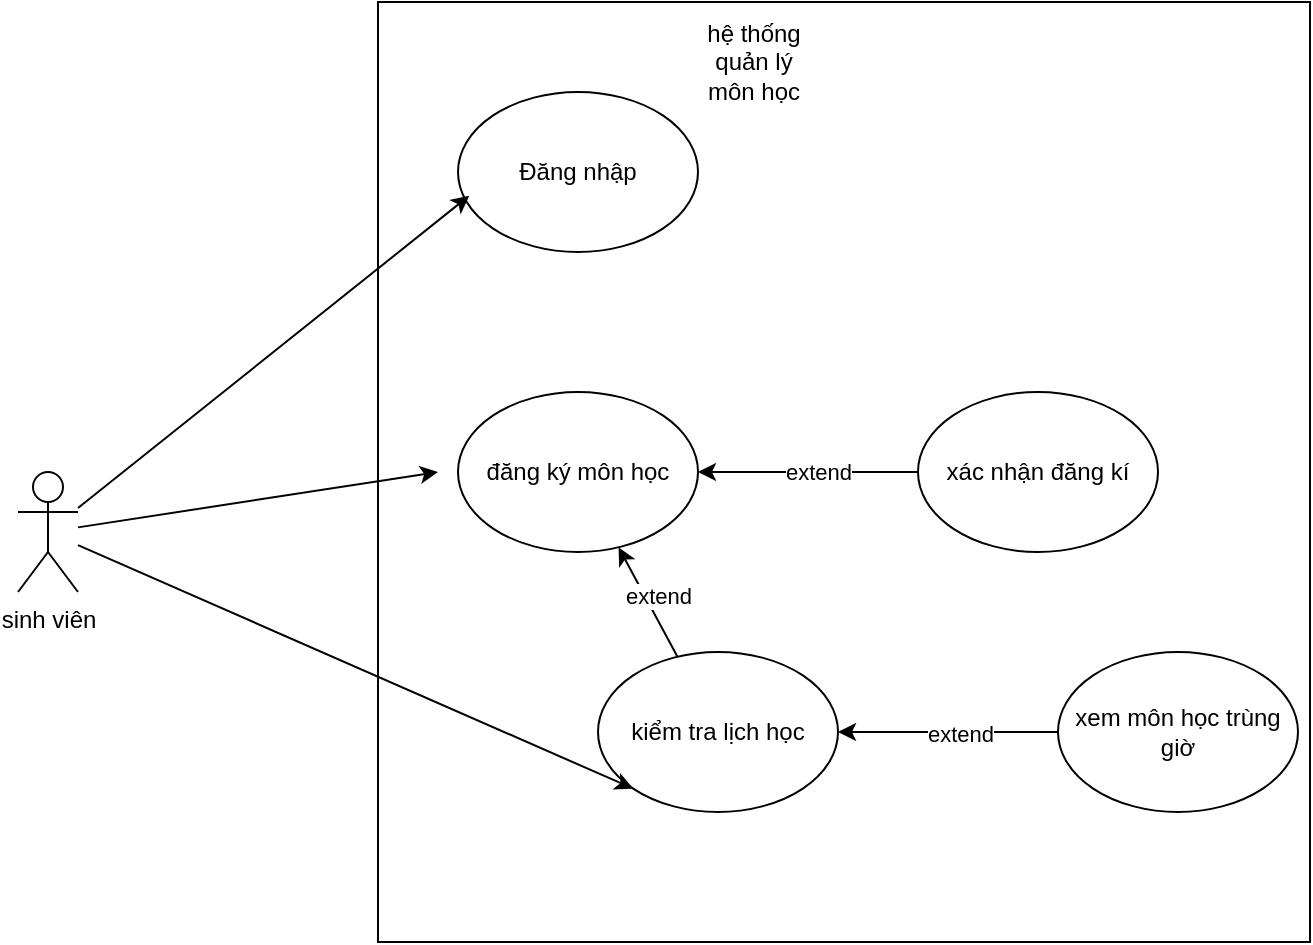 <mxfile version="28.2.8">
  <diagram name="Trang-1" id="trtnTq6ewXYbo1s1NHPD">
    <mxGraphModel dx="1042" dy="596" grid="1" gridSize="10" guides="1" tooltips="1" connect="1" arrows="1" fold="1" page="1" pageScale="1" pageWidth="827" pageHeight="1169" math="0" shadow="0">
      <root>
        <mxCell id="0" />
        <mxCell id="1" parent="0" />
        <mxCell id="rC-Zm90vdwdTdY2ODbGm-25" style="edgeStyle=orthogonalEdgeStyle;rounded=0;orthogonalLoop=1;jettySize=auto;html=1;exitX=0;exitY=0.5;exitDx=0;exitDy=0;entryX=0;entryY=0.5;entryDx=0;entryDy=0;" edge="1" parent="1" source="rC-Zm90vdwdTdY2ODbGm-20" target="rC-Zm90vdwdTdY2ODbGm-2">
          <mxGeometry relative="1" as="geometry" />
        </mxCell>
        <mxCell id="rC-Zm90vdwdTdY2ODbGm-20" value="" style="rounded=0;whiteSpace=wrap;html=1;" vertex="1" parent="1">
          <mxGeometry x="320" y="105" width="466" height="470" as="geometry" />
        </mxCell>
        <mxCell id="rC-Zm90vdwdTdY2ODbGm-1" value="Đăng nhập" style="ellipse;whiteSpace=wrap;html=1;" vertex="1" parent="1">
          <mxGeometry x="360" y="150" width="120" height="80" as="geometry" />
        </mxCell>
        <mxCell id="rC-Zm90vdwdTdY2ODbGm-2" value="đăng ký môn học" style="ellipse;whiteSpace=wrap;html=1;" vertex="1" parent="1">
          <mxGeometry x="360" y="300" width="120" height="80" as="geometry" />
        </mxCell>
        <mxCell id="rC-Zm90vdwdTdY2ODbGm-23" style="rounded=0;orthogonalLoop=1;jettySize=auto;html=1;" edge="1" parent="1" source="rC-Zm90vdwdTdY2ODbGm-3" target="rC-Zm90vdwdTdY2ODbGm-2">
          <mxGeometry relative="1" as="geometry" />
        </mxCell>
        <mxCell id="rC-Zm90vdwdTdY2ODbGm-24" value="extend" style="edgeLabel;html=1;align=center;verticalAlign=middle;resizable=0;points=[];" vertex="1" connectable="0" parent="rC-Zm90vdwdTdY2ODbGm-23">
          <mxGeometry x="0.017" y="-6" relative="1" as="geometry">
            <mxPoint as="offset" />
          </mxGeometry>
        </mxCell>
        <mxCell id="rC-Zm90vdwdTdY2ODbGm-3" value="kiểm tra lịch học" style="ellipse;whiteSpace=wrap;html=1;" vertex="1" parent="1">
          <mxGeometry x="430" y="430" width="120" height="80" as="geometry" />
        </mxCell>
        <mxCell id="rC-Zm90vdwdTdY2ODbGm-15" style="edgeStyle=orthogonalEdgeStyle;rounded=0;orthogonalLoop=1;jettySize=auto;html=1;entryX=1;entryY=0.5;entryDx=0;entryDy=0;" edge="1" parent="1" source="rC-Zm90vdwdTdY2ODbGm-4" target="rC-Zm90vdwdTdY2ODbGm-3">
          <mxGeometry relative="1" as="geometry" />
        </mxCell>
        <mxCell id="rC-Zm90vdwdTdY2ODbGm-16" value="extend" style="edgeLabel;html=1;align=center;verticalAlign=middle;resizable=0;points=[];" vertex="1" connectable="0" parent="rC-Zm90vdwdTdY2ODbGm-15">
          <mxGeometry x="-0.098" y="1" relative="1" as="geometry">
            <mxPoint as="offset" />
          </mxGeometry>
        </mxCell>
        <mxCell id="rC-Zm90vdwdTdY2ODbGm-4" value="xem môn học trùng giờ" style="ellipse;whiteSpace=wrap;html=1;" vertex="1" parent="1">
          <mxGeometry x="660" y="430" width="120" height="80" as="geometry" />
        </mxCell>
        <mxCell id="rC-Zm90vdwdTdY2ODbGm-12" style="edgeStyle=orthogonalEdgeStyle;rounded=0;orthogonalLoop=1;jettySize=auto;html=1;" edge="1" parent="1" source="rC-Zm90vdwdTdY2ODbGm-5">
          <mxGeometry relative="1" as="geometry">
            <mxPoint x="480" y="340" as="targetPoint" />
          </mxGeometry>
        </mxCell>
        <mxCell id="rC-Zm90vdwdTdY2ODbGm-13" value="extend" style="edgeLabel;html=1;align=center;verticalAlign=middle;resizable=0;points=[];" vertex="1" connectable="0" parent="rC-Zm90vdwdTdY2ODbGm-12">
          <mxGeometry x="-0.097" relative="1" as="geometry">
            <mxPoint as="offset" />
          </mxGeometry>
        </mxCell>
        <mxCell id="rC-Zm90vdwdTdY2ODbGm-5" value="xác nhận đăng kí" style="ellipse;whiteSpace=wrap;html=1;" vertex="1" parent="1">
          <mxGeometry x="590" y="300" width="120" height="80" as="geometry" />
        </mxCell>
        <mxCell id="rC-Zm90vdwdTdY2ODbGm-9" style="rounded=0;orthogonalLoop=1;jettySize=auto;html=1;" edge="1" parent="1" source="rC-Zm90vdwdTdY2ODbGm-6">
          <mxGeometry relative="1" as="geometry">
            <mxPoint x="350" y="340" as="targetPoint" />
          </mxGeometry>
        </mxCell>
        <mxCell id="rC-Zm90vdwdTdY2ODbGm-26" style="rounded=0;orthogonalLoop=1;jettySize=auto;html=1;entryX=0;entryY=1;entryDx=0;entryDy=0;" edge="1" parent="1" source="rC-Zm90vdwdTdY2ODbGm-6" target="rC-Zm90vdwdTdY2ODbGm-3">
          <mxGeometry relative="1" as="geometry" />
        </mxCell>
        <mxCell id="rC-Zm90vdwdTdY2ODbGm-6" value="sinh viên" style="shape=umlActor;verticalLabelPosition=bottom;verticalAlign=top;html=1;outlineConnect=0;" vertex="1" parent="1">
          <mxGeometry x="140" y="340" width="30" height="60" as="geometry" />
        </mxCell>
        <mxCell id="rC-Zm90vdwdTdY2ODbGm-8" style="rounded=0;orthogonalLoop=1;jettySize=auto;html=1;entryX=0.047;entryY=0.648;entryDx=0;entryDy=0;entryPerimeter=0;" edge="1" parent="1" source="rC-Zm90vdwdTdY2ODbGm-6" target="rC-Zm90vdwdTdY2ODbGm-1">
          <mxGeometry relative="1" as="geometry" />
        </mxCell>
        <mxCell id="rC-Zm90vdwdTdY2ODbGm-21" value="hệ thống quản lý môn học" style="text;html=1;whiteSpace=wrap;strokeColor=none;fillColor=none;align=center;verticalAlign=middle;rounded=0;" vertex="1" parent="1">
          <mxGeometry x="478" y="120" width="60" height="30" as="geometry" />
        </mxCell>
      </root>
    </mxGraphModel>
  </diagram>
</mxfile>
